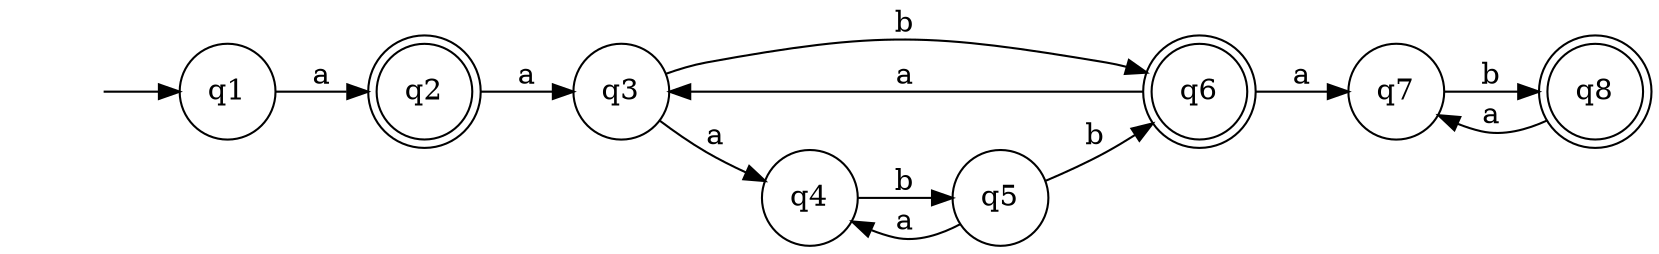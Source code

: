 digraph G8 {
rankdir="LR";
node[shape = "circle"];
q0 [style = invis];
q2[shape = doublecircle];
q6[shape = doublecircle];
q8[shape = doublecircle];
q0->q1
q1->q2->q3->q4[label="a"];
q4->q5->q6[label="b"];
q5->q4[label="a"];
q3->q6[label="b"];
q6->q3[label="a"];
q6->q7[label="a"];
q7->q8[label="b"];
q8->q7[label="a"];
}